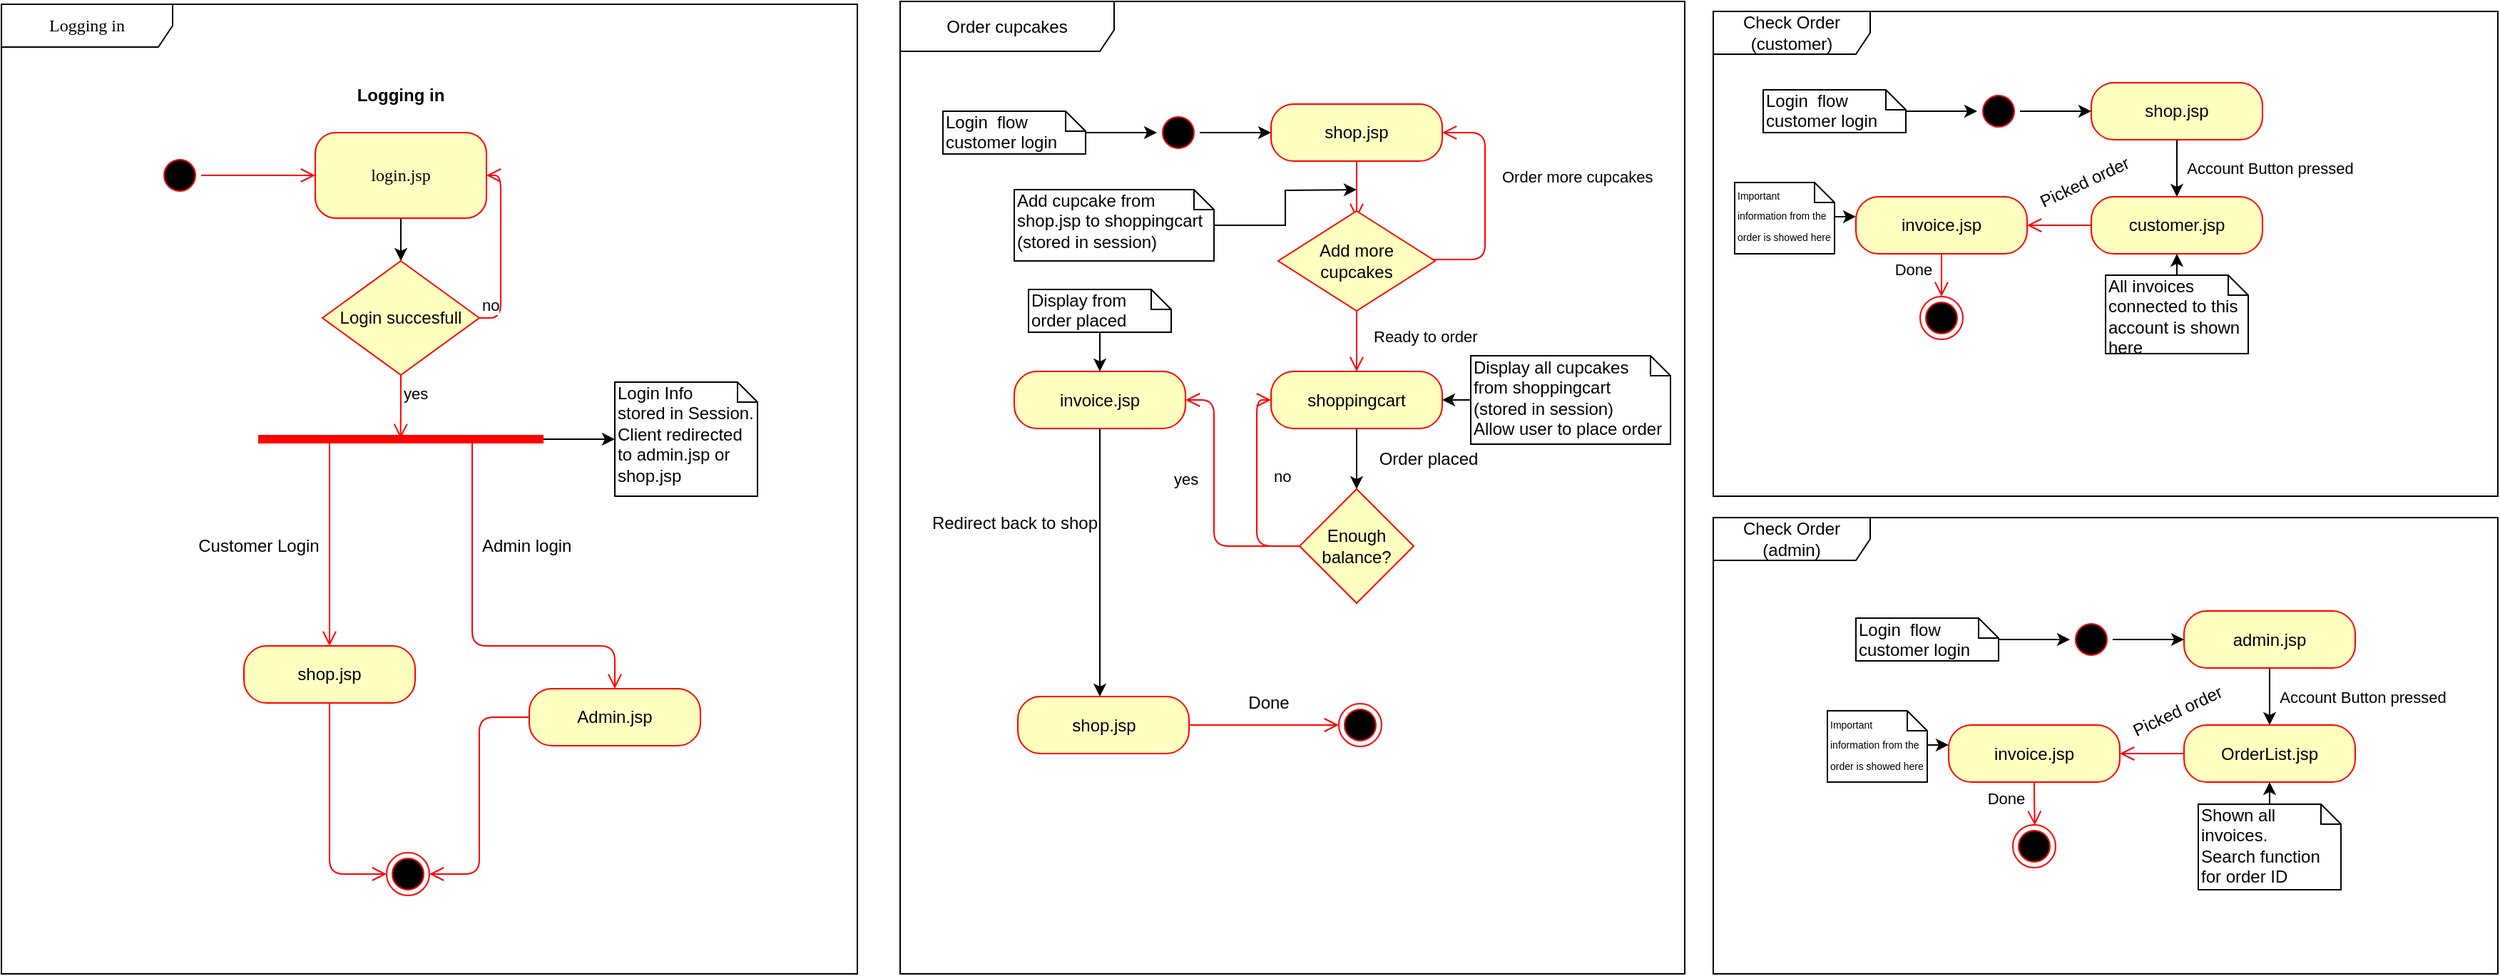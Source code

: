 <mxfile version="12.1.3" type="google" pages="1"><diagram name="Page-1" id="58cdce13-f638-feb5-8d6f-7d28b1aa9fa0"><mxGraphModel dx="2242" dy="1285" grid="1" gridSize="10" guides="1" tooltips="1" connect="1" arrows="1" fold="1" page="1" pageScale="1" pageWidth="1100" pageHeight="850" background="#ffffff" math="0" shadow="0"><root><mxCell id="0"/><mxCell id="1" parent="0"/><mxCell id="2a3bc250acf0617d-8" value="Logging in" style="shape=umlFrame;whiteSpace=wrap;html=1;rounded=1;shadow=0;comic=0;labelBackgroundColor=none;strokeColor=#000000;strokeWidth=1;fillColor=#ffffff;fontFamily=Verdana;fontSize=12;fontColor=#000000;align=center;width=120;height=30;" parent="1" vertex="1"><mxGeometry x="20" y="30" width="600" height="680" as="geometry"/></mxCell><mxCell id="382b91b5511bd0f7-1" value="" style="ellipse;html=1;shape=startState;fillColor=#000000;strokeColor=#ff0000;rounded=1;shadow=0;comic=0;labelBackgroundColor=none;fontFamily=Verdana;fontSize=12;fontColor=#000000;align=center;direction=south;" parent="1" vertex="1"><mxGeometry x="130" y="135" width="30" height="30" as="geometry"/></mxCell><mxCell id="RDGxobKPISkwsm_jDdSR-8" style="edgeStyle=orthogonalEdgeStyle;rounded=0;orthogonalLoop=1;jettySize=auto;html=1;exitX=0.5;exitY=1;exitDx=0;exitDy=0;entryX=0.5;entryY=0;entryDx=0;entryDy=0;" edge="1" parent="1" source="382b91b5511bd0f7-6" target="RDGxobKPISkwsm_jDdSR-5"><mxGeometry relative="1" as="geometry"/></mxCell><mxCell id="382b91b5511bd0f7-6" value="login.jsp" style="rounded=1;whiteSpace=wrap;html=1;arcSize=24;fillColor=#ffffc0;strokeColor=#ff0000;shadow=0;comic=0;labelBackgroundColor=none;fontFamily=Verdana;fontSize=12;fontColor=#000000;align=center;" parent="1" vertex="1"><mxGeometry x="240" y="120" width="120" height="60" as="geometry"/></mxCell><mxCell id="2a3bc250acf0617d-9" style="edgeStyle=orthogonalEdgeStyle;html=1;labelBackgroundColor=none;endArrow=open;endSize=8;strokeColor=#ff0000;fontFamily=Verdana;fontSize=12;align=left;" parent="1" source="382b91b5511bd0f7-1" target="382b91b5511bd0f7-6" edge="1"><mxGeometry relative="1" as="geometry"/></mxCell><mxCell id="RDGxobKPISkwsm_jDdSR-4" value="Logging in" style="text;align=center;fontStyle=1;verticalAlign=middle;spacingLeft=3;spacingRight=3;strokeColor=none;rotatable=0;points=[[0,0.5],[1,0.5]];portConstraint=eastwest;" vertex="1" parent="1"><mxGeometry x="260" y="80" width="80" height="26" as="geometry"/></mxCell><mxCell id="RDGxobKPISkwsm_jDdSR-5" value="Login succesfull" style="rhombus;whiteSpace=wrap;html=1;fillColor=#ffffc0;strokeColor=#ff0000;" vertex="1" parent="1"><mxGeometry x="245" y="210" width="110" height="80" as="geometry"/></mxCell><mxCell id="RDGxobKPISkwsm_jDdSR-6" value="no" style="edgeStyle=orthogonalEdgeStyle;html=1;align=left;verticalAlign=bottom;endArrow=open;endSize=8;strokeColor=#ff0000;entryX=1;entryY=0.5;entryDx=0;entryDy=0;" edge="1" source="RDGxobKPISkwsm_jDdSR-5" parent="1" target="382b91b5511bd0f7-6"><mxGeometry x="-1" relative="1" as="geometry"><mxPoint x="390" y="230" as="targetPoint"/><Array as="points"><mxPoint x="370" y="150"/></Array></mxGeometry></mxCell><mxCell id="RDGxobKPISkwsm_jDdSR-7" value="yes" style="edgeStyle=orthogonalEdgeStyle;html=1;align=left;verticalAlign=top;endArrow=open;endSize=8;strokeColor=#ff0000;entryX=0.499;entryY=0.449;entryDx=0;entryDy=0;entryPerimeter=0;" edge="1" source="RDGxobKPISkwsm_jDdSR-5" parent="1" target="RDGxobKPISkwsm_jDdSR-9"><mxGeometry x="-1" relative="1" as="geometry"><mxPoint x="300" y="330" as="targetPoint"/></mxGeometry></mxCell><mxCell id="RDGxobKPISkwsm_jDdSR-29" style="edgeStyle=orthogonalEdgeStyle;rounded=0;orthogonalLoop=1;jettySize=auto;html=1;exitX=1;exitY=0.5;exitDx=0;exitDy=0;exitPerimeter=0;" edge="1" parent="1" source="RDGxobKPISkwsm_jDdSR-9" target="RDGxobKPISkwsm_jDdSR-27"><mxGeometry relative="1" as="geometry"/></mxCell><mxCell id="RDGxobKPISkwsm_jDdSR-9" value="" style="shape=line;html=1;strokeWidth=6;strokeColor=#ff0000;" vertex="1" parent="1"><mxGeometry x="200" y="330" width="200" height="10" as="geometry"/></mxCell><mxCell id="RDGxobKPISkwsm_jDdSR-10" value="" style="edgeStyle=orthogonalEdgeStyle;html=1;verticalAlign=bottom;endArrow=open;endSize=8;strokeColor=#ff0000;exitX=0.25;exitY=0.5;exitDx=0;exitDy=0;exitPerimeter=0;" edge="1" source="RDGxobKPISkwsm_jDdSR-9" parent="1"><mxGeometry relative="1" as="geometry"><mxPoint x="250" y="480" as="targetPoint"/><Array as="points"><mxPoint x="250" y="450"/><mxPoint x="250" y="450"/></Array></mxGeometry></mxCell><mxCell id="RDGxobKPISkwsm_jDdSR-16" value="Customer Login" style="text;html=1;resizable=0;points=[];align=center;verticalAlign=middle;labelBackgroundColor=#ffffff;" vertex="1" connectable="0" parent="RDGxobKPISkwsm_jDdSR-10"><mxGeometry x="0.583" y="49" relative="1" as="geometry"><mxPoint x="-99" y="-40" as="offset"/></mxGeometry></mxCell><mxCell id="RDGxobKPISkwsm_jDdSR-12" value="" style="edgeStyle=orthogonalEdgeStyle;html=1;verticalAlign=bottom;endArrow=open;endSize=8;strokeColor=#ff0000;exitX=0.75;exitY=0.5;exitDx=0;exitDy=0;exitPerimeter=0;entryX=0.5;entryY=0;entryDx=0;entryDy=0;" edge="1" parent="1" source="RDGxobKPISkwsm_jDdSR-9" target="RDGxobKPISkwsm_jDdSR-19"><mxGeometry relative="1" as="geometry"><mxPoint x="350" y="480" as="targetPoint"/><mxPoint x="250" y="350" as="sourcePoint"/><Array as="points"><mxPoint x="350" y="480"/></Array></mxGeometry></mxCell><mxCell id="RDGxobKPISkwsm_jDdSR-15" value="Admin login&lt;br&gt;" style="text;html=1;resizable=0;points=[];autosize=1;align=left;verticalAlign=top;spacingTop=-4;" vertex="1" parent="1"><mxGeometry x="355" y="400" width="80" height="20" as="geometry"/></mxCell><mxCell id="RDGxobKPISkwsm_jDdSR-17" value="shop.jsp" style="rounded=1;whiteSpace=wrap;html=1;arcSize=40;fontColor=#000000;fillColor=#ffffc0;strokeColor=#ff0000;" vertex="1" parent="1"><mxGeometry x="190" y="480" width="120" height="40" as="geometry"/></mxCell><mxCell id="RDGxobKPISkwsm_jDdSR-18" value="" style="edgeStyle=orthogonalEdgeStyle;html=1;verticalAlign=bottom;endArrow=open;endSize=8;strokeColor=#ff0000;entryX=0;entryY=0.5;entryDx=0;entryDy=0;" edge="1" source="RDGxobKPISkwsm_jDdSR-17" parent="1" target="RDGxobKPISkwsm_jDdSR-23"><mxGeometry relative="1" as="geometry"><mxPoint x="250" y="580" as="targetPoint"/></mxGeometry></mxCell><mxCell id="RDGxobKPISkwsm_jDdSR-19" value="Admin.jsp" style="rounded=1;whiteSpace=wrap;html=1;arcSize=40;fontColor=#000000;fillColor=#ffffc0;strokeColor=#ff0000;" vertex="1" parent="1"><mxGeometry x="390" y="510" width="120" height="40" as="geometry"/></mxCell><mxCell id="RDGxobKPISkwsm_jDdSR-20" value="" style="edgeStyle=orthogonalEdgeStyle;html=1;verticalAlign=bottom;endArrow=open;endSize=8;strokeColor=#ff0000;entryX=1;entryY=0.5;entryDx=0;entryDy=0;" edge="1" source="RDGxobKPISkwsm_jDdSR-19" parent="1" target="RDGxobKPISkwsm_jDdSR-23"><mxGeometry relative="1" as="geometry"><mxPoint x="470" y="590" as="targetPoint"/></mxGeometry></mxCell><mxCell id="RDGxobKPISkwsm_jDdSR-23" value="" style="ellipse;html=1;shape=endState;fillColor=#000000;strokeColor=#ff0000;" vertex="1" parent="1"><mxGeometry x="290" y="625" width="30" height="30" as="geometry"/></mxCell><mxCell id="RDGxobKPISkwsm_jDdSR-27" value="Login Info&lt;br&gt;stored in Session.&lt;br&gt;Client redirected to admin.jsp or shop.jsp" style="shape=note;whiteSpace=wrap;html=1;size=14;verticalAlign=top;align=left;spacingTop=-6;" vertex="1" parent="1"><mxGeometry x="450" y="295" width="100" height="80" as="geometry"/></mxCell><mxCell id="RDGxobKPISkwsm_jDdSR-30" value="Order cupcakes" style="shape=umlFrame;whiteSpace=wrap;html=1;width=150;height=35;" vertex="1" parent="1"><mxGeometry x="650" y="28" width="550" height="682" as="geometry"/></mxCell><mxCell id="RDGxobKPISkwsm_jDdSR-36" style="edgeStyle=orthogonalEdgeStyle;rounded=0;orthogonalLoop=1;jettySize=auto;html=1;" edge="1" parent="1" source="RDGxobKPISkwsm_jDdSR-31" target="RDGxobKPISkwsm_jDdSR-34"><mxGeometry relative="1" as="geometry"/></mxCell><mxCell id="RDGxobKPISkwsm_jDdSR-31" value="" style="ellipse;html=1;shape=startState;fillColor=#000000;strokeColor=#ff0000;rounded=1;shadow=0;comic=0;labelBackgroundColor=none;fontFamily=Verdana;fontSize=12;fontColor=#000000;align=center;direction=south;" vertex="1" parent="1"><mxGeometry x="830" y="105" width="30" height="30" as="geometry"/></mxCell><mxCell id="RDGxobKPISkwsm_jDdSR-33" style="edgeStyle=orthogonalEdgeStyle;rounded=0;orthogonalLoop=1;jettySize=auto;html=1;" edge="1" parent="1" source="RDGxobKPISkwsm_jDdSR-32" target="RDGxobKPISkwsm_jDdSR-31"><mxGeometry relative="1" as="geometry"/></mxCell><mxCell id="RDGxobKPISkwsm_jDdSR-32" value="Login&amp;nbsp; flow&lt;br&gt;customer login" style="shape=note;whiteSpace=wrap;html=1;size=14;verticalAlign=top;align=left;spacingTop=-6;" vertex="1" parent="1"><mxGeometry x="680" y="105" width="100" height="30" as="geometry"/></mxCell><mxCell id="RDGxobKPISkwsm_jDdSR-34" value="shop.jsp" style="rounded=1;whiteSpace=wrap;html=1;arcSize=40;fontColor=#000000;fillColor=#ffffc0;strokeColor=#ff0000;" vertex="1" parent="1"><mxGeometry x="910" y="100" width="120" height="40" as="geometry"/></mxCell><mxCell id="RDGxobKPISkwsm_jDdSR-35" value="" style="edgeStyle=orthogonalEdgeStyle;html=1;verticalAlign=bottom;endArrow=open;endSize=8;strokeColor=#ff0000;" edge="1" source="RDGxobKPISkwsm_jDdSR-34" parent="1"><mxGeometry relative="1" as="geometry"><mxPoint x="970" y="180" as="targetPoint"/></mxGeometry></mxCell><mxCell id="RDGxobKPISkwsm_jDdSR-47" style="edgeStyle=orthogonalEdgeStyle;rounded=0;orthogonalLoop=1;jettySize=auto;html=1;entryX=0.5;entryY=0;entryDx=0;entryDy=0;" edge="1" parent="1" source="RDGxobKPISkwsm_jDdSR-37" target="RDGxobKPISkwsm_jDdSR-83"><mxGeometry relative="1" as="geometry"/></mxCell><mxCell id="RDGxobKPISkwsm_jDdSR-75" value="Order placed" style="text;html=1;resizable=0;points=[];align=center;verticalAlign=middle;labelBackgroundColor=#ffffff;rotation=0;" vertex="1" connectable="0" parent="RDGxobKPISkwsm_jDdSR-47"><mxGeometry x="-0.14" y="1" relative="1" as="geometry"><mxPoint x="49" y="2.5" as="offset"/></mxGeometry></mxCell><mxCell id="RDGxobKPISkwsm_jDdSR-37" value="shoppingcart" style="rounded=1;whiteSpace=wrap;html=1;arcSize=40;fontColor=#000000;fillColor=#ffffc0;strokeColor=#ff0000;" vertex="1" parent="1"><mxGeometry x="910" y="287.5" width="120" height="40" as="geometry"/></mxCell><mxCell id="RDGxobKPISkwsm_jDdSR-39" value="Add more &lt;br&gt;cupcakes" style="rhombus;whiteSpace=wrap;html=1;fillColor=#ffffc0;strokeColor=#ff0000;" vertex="1" parent="1"><mxGeometry x="915" y="175" width="110" height="70" as="geometry"/></mxCell><mxCell id="RDGxobKPISkwsm_jDdSR-40" value="Order more cupcakes" style="edgeStyle=orthogonalEdgeStyle;html=1;align=left;verticalAlign=bottom;endArrow=open;endSize=8;strokeColor=#ff0000;entryX=1;entryY=0.5;entryDx=0;entryDy=0;" edge="1" source="RDGxobKPISkwsm_jDdSR-39" parent="1" target="RDGxobKPISkwsm_jDdSR-34"><mxGeometry x="0.097" y="-10" relative="1" as="geometry"><mxPoint x="1090" y="230" as="targetPoint"/><Array as="points"><mxPoint x="1060" y="209"/><mxPoint x="1060" y="120"/></Array><mxPoint as="offset"/></mxGeometry></mxCell><mxCell id="RDGxobKPISkwsm_jDdSR-41" value="Ready to order" style="edgeStyle=orthogonalEdgeStyle;html=1;align=left;verticalAlign=top;endArrow=open;endSize=8;strokeColor=#ff0000;entryX=0.5;entryY=0;entryDx=0;entryDy=0;" edge="1" source="RDGxobKPISkwsm_jDdSR-39" parent="1" target="RDGxobKPISkwsm_jDdSR-37"><mxGeometry x="-0.762" y="10" relative="1" as="geometry"><mxPoint x="950" y="310" as="targetPoint"/><mxPoint as="offset"/></mxGeometry></mxCell><mxCell id="RDGxobKPISkwsm_jDdSR-48" style="edgeStyle=orthogonalEdgeStyle;rounded=0;orthogonalLoop=1;jettySize=auto;html=1;" edge="1" parent="1" source="RDGxobKPISkwsm_jDdSR-42" target="RDGxobKPISkwsm_jDdSR-44"><mxGeometry relative="1" as="geometry"><Array as="points"><mxPoint x="790" y="340"/><mxPoint x="790" y="340"/></Array></mxGeometry></mxCell><mxCell id="RDGxobKPISkwsm_jDdSR-72" value="Redirect back to shop" style="text;html=1;resizable=0;points=[];align=center;verticalAlign=middle;labelBackgroundColor=#ffffff;" vertex="1" connectable="0" parent="RDGxobKPISkwsm_jDdSR-48"><mxGeometry x="-0.323" relative="1" as="geometry"><mxPoint x="-60" y="3" as="offset"/></mxGeometry></mxCell><mxCell id="RDGxobKPISkwsm_jDdSR-42" value="invoice.jsp" style="rounded=1;whiteSpace=wrap;html=1;arcSize=40;fontColor=#000000;fillColor=#ffffc0;strokeColor=#ff0000;" vertex="1" parent="1"><mxGeometry x="730" y="287.5" width="120" height="40" as="geometry"/></mxCell><mxCell id="RDGxobKPISkwsm_jDdSR-44" value="shop.jsp" style="rounded=1;whiteSpace=wrap;html=1;arcSize=40;fontColor=#000000;fillColor=#ffffc0;strokeColor=#ff0000;" vertex="1" parent="1"><mxGeometry x="732.5" y="515.5" width="120" height="40" as="geometry"/></mxCell><mxCell id="RDGxobKPISkwsm_jDdSR-45" value="" style="edgeStyle=orthogonalEdgeStyle;html=1;verticalAlign=bottom;endArrow=open;endSize=8;strokeColor=#ff0000;entryX=0;entryY=0.5;entryDx=0;entryDy=0;" edge="1" source="RDGxobKPISkwsm_jDdSR-44" parent="1" target="RDGxobKPISkwsm_jDdSR-49"><mxGeometry relative="1" as="geometry"><mxPoint x="972.5" y="690.5" as="targetPoint"/></mxGeometry></mxCell><mxCell id="RDGxobKPISkwsm_jDdSR-71" value="Done&lt;br&gt;" style="text;html=1;resizable=0;points=[];align=center;verticalAlign=middle;labelBackgroundColor=#ffffff;" vertex="1" connectable="0" parent="RDGxobKPISkwsm_jDdSR-45"><mxGeometry x="-0.161" relative="1" as="geometry"><mxPoint x="11" y="-15.5" as="offset"/></mxGeometry></mxCell><mxCell id="RDGxobKPISkwsm_jDdSR-49" value="" style="ellipse;html=1;shape=endState;fillColor=#000000;strokeColor=#ff0000;" vertex="1" parent="1"><mxGeometry x="957.5" y="520.5" width="30" height="30" as="geometry"/></mxCell><mxCell id="RDGxobKPISkwsm_jDdSR-51" style="edgeStyle=orthogonalEdgeStyle;rounded=0;orthogonalLoop=1;jettySize=auto;html=1;" edge="1" parent="1" source="RDGxobKPISkwsm_jDdSR-50"><mxGeometry relative="1" as="geometry"><mxPoint x="970" y="160" as="targetPoint"/></mxGeometry></mxCell><mxCell id="RDGxobKPISkwsm_jDdSR-50" value="Add cupcake from shop.jsp to shoppingcart&lt;br&gt;(stored in session)" style="shape=note;whiteSpace=wrap;html=1;size=14;verticalAlign=top;align=left;spacingTop=-6;" vertex="1" parent="1"><mxGeometry x="730" y="160" width="140" height="50" as="geometry"/></mxCell><mxCell id="RDGxobKPISkwsm_jDdSR-53" style="edgeStyle=orthogonalEdgeStyle;rounded=0;orthogonalLoop=1;jettySize=auto;html=1;exitX=0;exitY=0.5;exitDx=0;exitDy=0;exitPerimeter=0;entryX=1;entryY=0.5;entryDx=0;entryDy=0;" edge="1" parent="1" source="RDGxobKPISkwsm_jDdSR-52" target="RDGxobKPISkwsm_jDdSR-37"><mxGeometry relative="1" as="geometry"/></mxCell><mxCell id="RDGxobKPISkwsm_jDdSR-52" value="Display all cupcakes&lt;br&gt;from shoppingcart&amp;nbsp; (stored in session)&lt;br&gt;Allow user to place order" style="shape=note;whiteSpace=wrap;html=1;size=14;verticalAlign=top;align=left;spacingTop=-6;" vertex="1" parent="1"><mxGeometry x="1050" y="276.5" width="140" height="62" as="geometry"/></mxCell><mxCell id="RDGxobKPISkwsm_jDdSR-55" style="edgeStyle=orthogonalEdgeStyle;rounded=0;orthogonalLoop=1;jettySize=auto;html=1;" edge="1" parent="1" source="RDGxobKPISkwsm_jDdSR-54" target="RDGxobKPISkwsm_jDdSR-42"><mxGeometry relative="1" as="geometry"/></mxCell><mxCell id="RDGxobKPISkwsm_jDdSR-54" value="Display from order placed" style="shape=note;whiteSpace=wrap;html=1;size=14;verticalAlign=top;align=left;spacingTop=-6;" vertex="1" parent="1"><mxGeometry x="740" y="230" width="100" height="30" as="geometry"/></mxCell><mxCell id="RDGxobKPISkwsm_jDdSR-56" value="Check Order (customer)" style="shape=umlFrame;whiteSpace=wrap;html=1;width=110;height=30;" vertex="1" parent="1"><mxGeometry x="1220" y="35" width="550" height="340" as="geometry"/></mxCell><mxCell id="RDGxobKPISkwsm_jDdSR-60" style="edgeStyle=orthogonalEdgeStyle;rounded=0;orthogonalLoop=1;jettySize=auto;html=1;" edge="1" parent="1" source="RDGxobKPISkwsm_jDdSR-61" target="RDGxobKPISkwsm_jDdSR-64"><mxGeometry relative="1" as="geometry"/></mxCell><mxCell id="RDGxobKPISkwsm_jDdSR-61" value="" style="ellipse;html=1;shape=startState;fillColor=#000000;strokeColor=#ff0000;rounded=1;shadow=0;comic=0;labelBackgroundColor=none;fontFamily=Verdana;fontSize=12;fontColor=#000000;align=center;direction=south;" vertex="1" parent="1"><mxGeometry x="1405" y="90" width="30" height="30" as="geometry"/></mxCell><mxCell id="RDGxobKPISkwsm_jDdSR-62" style="edgeStyle=orthogonalEdgeStyle;rounded=0;orthogonalLoop=1;jettySize=auto;html=1;" edge="1" parent="1" source="RDGxobKPISkwsm_jDdSR-63" target="RDGxobKPISkwsm_jDdSR-61"><mxGeometry relative="1" as="geometry"/></mxCell><mxCell id="RDGxobKPISkwsm_jDdSR-63" value="Login&amp;nbsp; flow&lt;br&gt;customer login" style="shape=note;whiteSpace=wrap;html=1;size=14;verticalAlign=top;align=left;spacingTop=-6;" vertex="1" parent="1"><mxGeometry x="1255" y="90" width="100" height="30" as="geometry"/></mxCell><mxCell id="RDGxobKPISkwsm_jDdSR-70" value="Account Button pressed" style="edgeStyle=orthogonalEdgeStyle;rounded=0;orthogonalLoop=1;jettySize=auto;html=1;exitX=0.5;exitY=1;exitDx=0;exitDy=0;" edge="1" parent="1" source="RDGxobKPISkwsm_jDdSR-64" target="RDGxobKPISkwsm_jDdSR-65"><mxGeometry x="0.004" y="65" relative="1" as="geometry"><Array as="points"><mxPoint x="1545" y="145"/><mxPoint x="1545" y="145"/></Array><mxPoint as="offset"/></mxGeometry></mxCell><mxCell id="RDGxobKPISkwsm_jDdSR-64" value="shop.jsp" style="rounded=1;whiteSpace=wrap;html=1;arcSize=40;fontColor=#000000;fillColor=#ffffc0;strokeColor=#ff0000;" vertex="1" parent="1"><mxGeometry x="1485" y="85" width="120" height="40" as="geometry"/></mxCell><mxCell id="RDGxobKPISkwsm_jDdSR-65" value="customer.jsp" style="rounded=1;whiteSpace=wrap;html=1;arcSize=40;fontColor=#000000;fillColor=#ffffc0;strokeColor=#ff0000;" vertex="1" parent="1"><mxGeometry x="1485" y="165" width="120" height="40" as="geometry"/></mxCell><mxCell id="RDGxobKPISkwsm_jDdSR-66" value="" style="edgeStyle=orthogonalEdgeStyle;html=1;verticalAlign=bottom;endArrow=open;endSize=8;strokeColor=#ff0000;entryX=1;entryY=0.5;entryDx=0;entryDy=0;" edge="1" source="RDGxobKPISkwsm_jDdSR-65" parent="1" target="RDGxobKPISkwsm_jDdSR-67"><mxGeometry relative="1" as="geometry"><mxPoint x="1530" y="255" as="targetPoint"/></mxGeometry></mxCell><mxCell id="RDGxobKPISkwsm_jDdSR-76" value="Picked order" style="text;html=1;resizable=0;points=[];align=center;verticalAlign=middle;labelBackgroundColor=#ffffff;rotation=-25;" vertex="1" connectable="0" parent="RDGxobKPISkwsm_jDdSR-66"><mxGeometry x="-0.348" y="1" relative="1" as="geometry"><mxPoint x="9.5" y="-31" as="offset"/></mxGeometry></mxCell><mxCell id="RDGxobKPISkwsm_jDdSR-67" value="invoice.jsp" style="rounded=1;whiteSpace=wrap;html=1;arcSize=40;fontColor=#000000;fillColor=#ffffc0;strokeColor=#ff0000;" vertex="1" parent="1"><mxGeometry x="1320" y="165" width="120" height="40" as="geometry"/></mxCell><mxCell id="RDGxobKPISkwsm_jDdSR-68" value="Done" style="edgeStyle=orthogonalEdgeStyle;html=1;verticalAlign=bottom;endArrow=open;endSize=8;strokeColor=#ff0000;" edge="1" source="RDGxobKPISkwsm_jDdSR-67" parent="1"><mxGeometry x="0.327" y="-20" relative="1" as="geometry"><mxPoint x="1380" y="235" as="targetPoint"/><Array as="points"><mxPoint x="1380" y="215"/><mxPoint x="1380" y="215"/></Array><mxPoint as="offset"/></mxGeometry></mxCell><mxCell id="RDGxobKPISkwsm_jDdSR-69" value="" style="ellipse;html=1;shape=endState;fillColor=#000000;strokeColor=#ff0000;" vertex="1" parent="1"><mxGeometry x="1365" y="235" width="30" height="30" as="geometry"/></mxCell><mxCell id="RDGxobKPISkwsm_jDdSR-79" style="edgeStyle=orthogonalEdgeStyle;rounded=0;orthogonalLoop=1;jettySize=auto;html=1;exitX=0;exitY=0;exitDx=70;exitDy=32;exitPerimeter=0;entryX=0;entryY=0.349;entryDx=0;entryDy=0;entryPerimeter=0;" edge="1" parent="1" source="RDGxobKPISkwsm_jDdSR-77" target="RDGxobKPISkwsm_jDdSR-67"><mxGeometry relative="1" as="geometry"><Array as="points"><mxPoint x="1305" y="179"/></Array></mxGeometry></mxCell><mxCell id="RDGxobKPISkwsm_jDdSR-77" value="&lt;font style=&quot;font-size: 7px ; line-height: 100%&quot;&gt;Important &lt;br&gt;information from the&lt;br&gt;order is showed here&lt;/font&gt;" style="shape=note;whiteSpace=wrap;html=1;size=14;verticalAlign=top;align=left;spacingTop=-6;" vertex="1" parent="1"><mxGeometry x="1235" y="155" width="70" height="50" as="geometry"/></mxCell><mxCell id="RDGxobKPISkwsm_jDdSR-82" style="edgeStyle=orthogonalEdgeStyle;rounded=0;orthogonalLoop=1;jettySize=auto;html=1;exitX=0.5;exitY=0;exitDx=0;exitDy=0;exitPerimeter=0;entryX=0.5;entryY=1;entryDx=0;entryDy=0;" edge="1" parent="1" source="RDGxobKPISkwsm_jDdSR-81" target="RDGxobKPISkwsm_jDdSR-65"><mxGeometry relative="1" as="geometry"/></mxCell><mxCell id="RDGxobKPISkwsm_jDdSR-81" value="All invoices&lt;br&gt;connected to this account is shown here" style="shape=note;whiteSpace=wrap;html=1;size=14;verticalAlign=top;align=left;spacingTop=-6;" vertex="1" parent="1"><mxGeometry x="1495" y="220" width="100" height="55" as="geometry"/></mxCell><mxCell id="RDGxobKPISkwsm_jDdSR-83" value="Enough balance?" style="rhombus;whiteSpace=wrap;html=1;fillColor=#ffffc0;strokeColor=#ff0000;" vertex="1" parent="1"><mxGeometry x="930" y="370" width="80" height="80" as="geometry"/></mxCell><mxCell id="RDGxobKPISkwsm_jDdSR-84" value="no" style="edgeStyle=orthogonalEdgeStyle;html=1;align=left;verticalAlign=bottom;endArrow=open;endSize=8;strokeColor=#ff0000;entryX=0;entryY=0.5;entryDx=0;entryDy=0;" edge="1" source="RDGxobKPISkwsm_jDdSR-83" parent="1" target="RDGxobKPISkwsm_jDdSR-37"><mxGeometry x="-0.016" y="-10" relative="1" as="geometry"><mxPoint x="1105" y="390" as="targetPoint"/><Array as="points"><mxPoint x="900" y="410"/><mxPoint x="900" y="308"/></Array><mxPoint as="offset"/></mxGeometry></mxCell><mxCell id="RDGxobKPISkwsm_jDdSR-85" value="yes" style="edgeStyle=orthogonalEdgeStyle;html=1;align=left;verticalAlign=top;endArrow=open;endSize=8;strokeColor=#ff0000;entryX=1;entryY=0.5;entryDx=0;entryDy=0;" edge="1" source="RDGxobKPISkwsm_jDdSR-83" parent="1" target="RDGxobKPISkwsm_jDdSR-42"><mxGeometry x="1" y="44" relative="1" as="geometry"><mxPoint x="965" y="470" as="targetPoint"/><Array as="points"><mxPoint x="870" y="410"/><mxPoint x="870" y="308"/></Array><mxPoint x="-10" y="-2" as="offset"/></mxGeometry></mxCell><mxCell id="RDGxobKPISkwsm_jDdSR-86" value="Check Order (admin)" style="shape=umlFrame;whiteSpace=wrap;html=1;width=110;height=30;" vertex="1" parent="1"><mxGeometry x="1220" y="390" width="550" height="320" as="geometry"/></mxCell><mxCell id="RDGxobKPISkwsm_jDdSR-87" style="edgeStyle=orthogonalEdgeStyle;rounded=0;orthogonalLoop=1;jettySize=auto;html=1;" edge="1" parent="1" source="RDGxobKPISkwsm_jDdSR-88" target="RDGxobKPISkwsm_jDdSR-92"><mxGeometry relative="1" as="geometry"/></mxCell><mxCell id="RDGxobKPISkwsm_jDdSR-88" value="" style="ellipse;html=1;shape=startState;fillColor=#000000;strokeColor=#ff0000;rounded=1;shadow=0;comic=0;labelBackgroundColor=none;fontFamily=Verdana;fontSize=12;fontColor=#000000;align=center;direction=south;" vertex="1" parent="1"><mxGeometry x="1470" y="460.5" width="30" height="30" as="geometry"/></mxCell><mxCell id="RDGxobKPISkwsm_jDdSR-89" style="edgeStyle=orthogonalEdgeStyle;rounded=0;orthogonalLoop=1;jettySize=auto;html=1;" edge="1" parent="1" source="RDGxobKPISkwsm_jDdSR-90" target="RDGxobKPISkwsm_jDdSR-88"><mxGeometry relative="1" as="geometry"/></mxCell><mxCell id="RDGxobKPISkwsm_jDdSR-90" value="Login&amp;nbsp; flow&lt;br&gt;customer login" style="shape=note;whiteSpace=wrap;html=1;size=14;verticalAlign=top;align=left;spacingTop=-6;" vertex="1" parent="1"><mxGeometry x="1320" y="460.5" width="100" height="30" as="geometry"/></mxCell><mxCell id="RDGxobKPISkwsm_jDdSR-91" value="Account Button pressed" style="edgeStyle=orthogonalEdgeStyle;rounded=0;orthogonalLoop=1;jettySize=auto;html=1;exitX=0.5;exitY=1;exitDx=0;exitDy=0;" edge="1" parent="1" source="RDGxobKPISkwsm_jDdSR-92" target="RDGxobKPISkwsm_jDdSR-93"><mxGeometry x="0.004" y="65" relative="1" as="geometry"><Array as="points"><mxPoint x="1610" y="515.5"/><mxPoint x="1610" y="515.5"/></Array><mxPoint as="offset"/></mxGeometry></mxCell><mxCell id="RDGxobKPISkwsm_jDdSR-92" value="admin.jsp" style="rounded=1;whiteSpace=wrap;html=1;arcSize=40;fontColor=#000000;fillColor=#ffffc0;strokeColor=#ff0000;" vertex="1" parent="1"><mxGeometry x="1550" y="455.5" width="120" height="40" as="geometry"/></mxCell><mxCell id="RDGxobKPISkwsm_jDdSR-93" value="OrderList.jsp" style="rounded=1;whiteSpace=wrap;html=1;arcSize=40;fontColor=#000000;fillColor=#ffffc0;strokeColor=#ff0000;" vertex="1" parent="1"><mxGeometry x="1550" y="535.5" width="120" height="40" as="geometry"/></mxCell><mxCell id="RDGxobKPISkwsm_jDdSR-94" value="" style="edgeStyle=orthogonalEdgeStyle;html=1;verticalAlign=bottom;endArrow=open;endSize=8;strokeColor=#ff0000;entryX=1;entryY=0.5;entryDx=0;entryDy=0;" edge="1" parent="1" source="RDGxobKPISkwsm_jDdSR-93" target="RDGxobKPISkwsm_jDdSR-96"><mxGeometry relative="1" as="geometry"><mxPoint x="1595" y="625.5" as="targetPoint"/></mxGeometry></mxCell><mxCell id="RDGxobKPISkwsm_jDdSR-95" value="Picked order" style="text;html=1;resizable=0;points=[];align=center;verticalAlign=middle;labelBackgroundColor=#ffffff;rotation=-25;" vertex="1" connectable="0" parent="RDGxobKPISkwsm_jDdSR-94"><mxGeometry x="-0.348" y="1" relative="1" as="geometry"><mxPoint x="9.5" y="-31" as="offset"/></mxGeometry></mxCell><mxCell id="RDGxobKPISkwsm_jDdSR-96" value="invoice.jsp" style="rounded=1;whiteSpace=wrap;html=1;arcSize=40;fontColor=#000000;fillColor=#ffffc0;strokeColor=#ff0000;" vertex="1" parent="1"><mxGeometry x="1385" y="535.5" width="120" height="40" as="geometry"/></mxCell><mxCell id="RDGxobKPISkwsm_jDdSR-97" value="Done" style="edgeStyle=orthogonalEdgeStyle;html=1;verticalAlign=bottom;endArrow=open;endSize=8;strokeColor=#ff0000;" edge="1" parent="1" source="RDGxobKPISkwsm_jDdSR-96"><mxGeometry x="0.327" y="-20" relative="1" as="geometry"><mxPoint x="1445.353" y="605.853" as="targetPoint"/><Array as="points"><mxPoint x="1445" y="585.5"/><mxPoint x="1445" y="585.5"/></Array><mxPoint as="offset"/></mxGeometry></mxCell><mxCell id="RDGxobKPISkwsm_jDdSR-98" value="" style="ellipse;html=1;shape=endState;fillColor=#000000;strokeColor=#ff0000;" vertex="1" parent="1"><mxGeometry x="1430" y="605.5" width="30" height="30" as="geometry"/></mxCell><mxCell id="RDGxobKPISkwsm_jDdSR-99" style="edgeStyle=orthogonalEdgeStyle;rounded=0;orthogonalLoop=1;jettySize=auto;html=1;exitX=0;exitY=0;exitDx=70;exitDy=32;exitPerimeter=0;entryX=0;entryY=0.349;entryDx=0;entryDy=0;entryPerimeter=0;" edge="1" parent="1" source="RDGxobKPISkwsm_jDdSR-100" target="RDGxobKPISkwsm_jDdSR-96"><mxGeometry relative="1" as="geometry"><Array as="points"><mxPoint x="1370" y="549.5"/></Array></mxGeometry></mxCell><mxCell id="RDGxobKPISkwsm_jDdSR-100" value="&lt;font style=&quot;font-size: 7px ; line-height: 100%&quot;&gt;Important &lt;br&gt;information from the&lt;br&gt;order is showed here&lt;/font&gt;" style="shape=note;whiteSpace=wrap;html=1;size=14;verticalAlign=top;align=left;spacingTop=-6;" vertex="1" parent="1"><mxGeometry x="1300" y="525.5" width="70" height="50" as="geometry"/></mxCell><mxCell id="RDGxobKPISkwsm_jDdSR-101" style="edgeStyle=orthogonalEdgeStyle;rounded=0;orthogonalLoop=1;jettySize=auto;html=1;exitX=0.5;exitY=0;exitDx=0;exitDy=0;exitPerimeter=0;entryX=0.5;entryY=1;entryDx=0;entryDy=0;" edge="1" parent="1" source="RDGxobKPISkwsm_jDdSR-102" target="RDGxobKPISkwsm_jDdSR-93"><mxGeometry relative="1" as="geometry"/></mxCell><mxCell id="RDGxobKPISkwsm_jDdSR-102" value="Shown all invoices.&lt;br&gt;Search function for order ID" style="shape=note;whiteSpace=wrap;html=1;size=14;verticalAlign=top;align=left;spacingTop=-6;" vertex="1" parent="1"><mxGeometry x="1560" y="591" width="100" height="60" as="geometry"/></mxCell></root></mxGraphModel></diagram></mxfile>